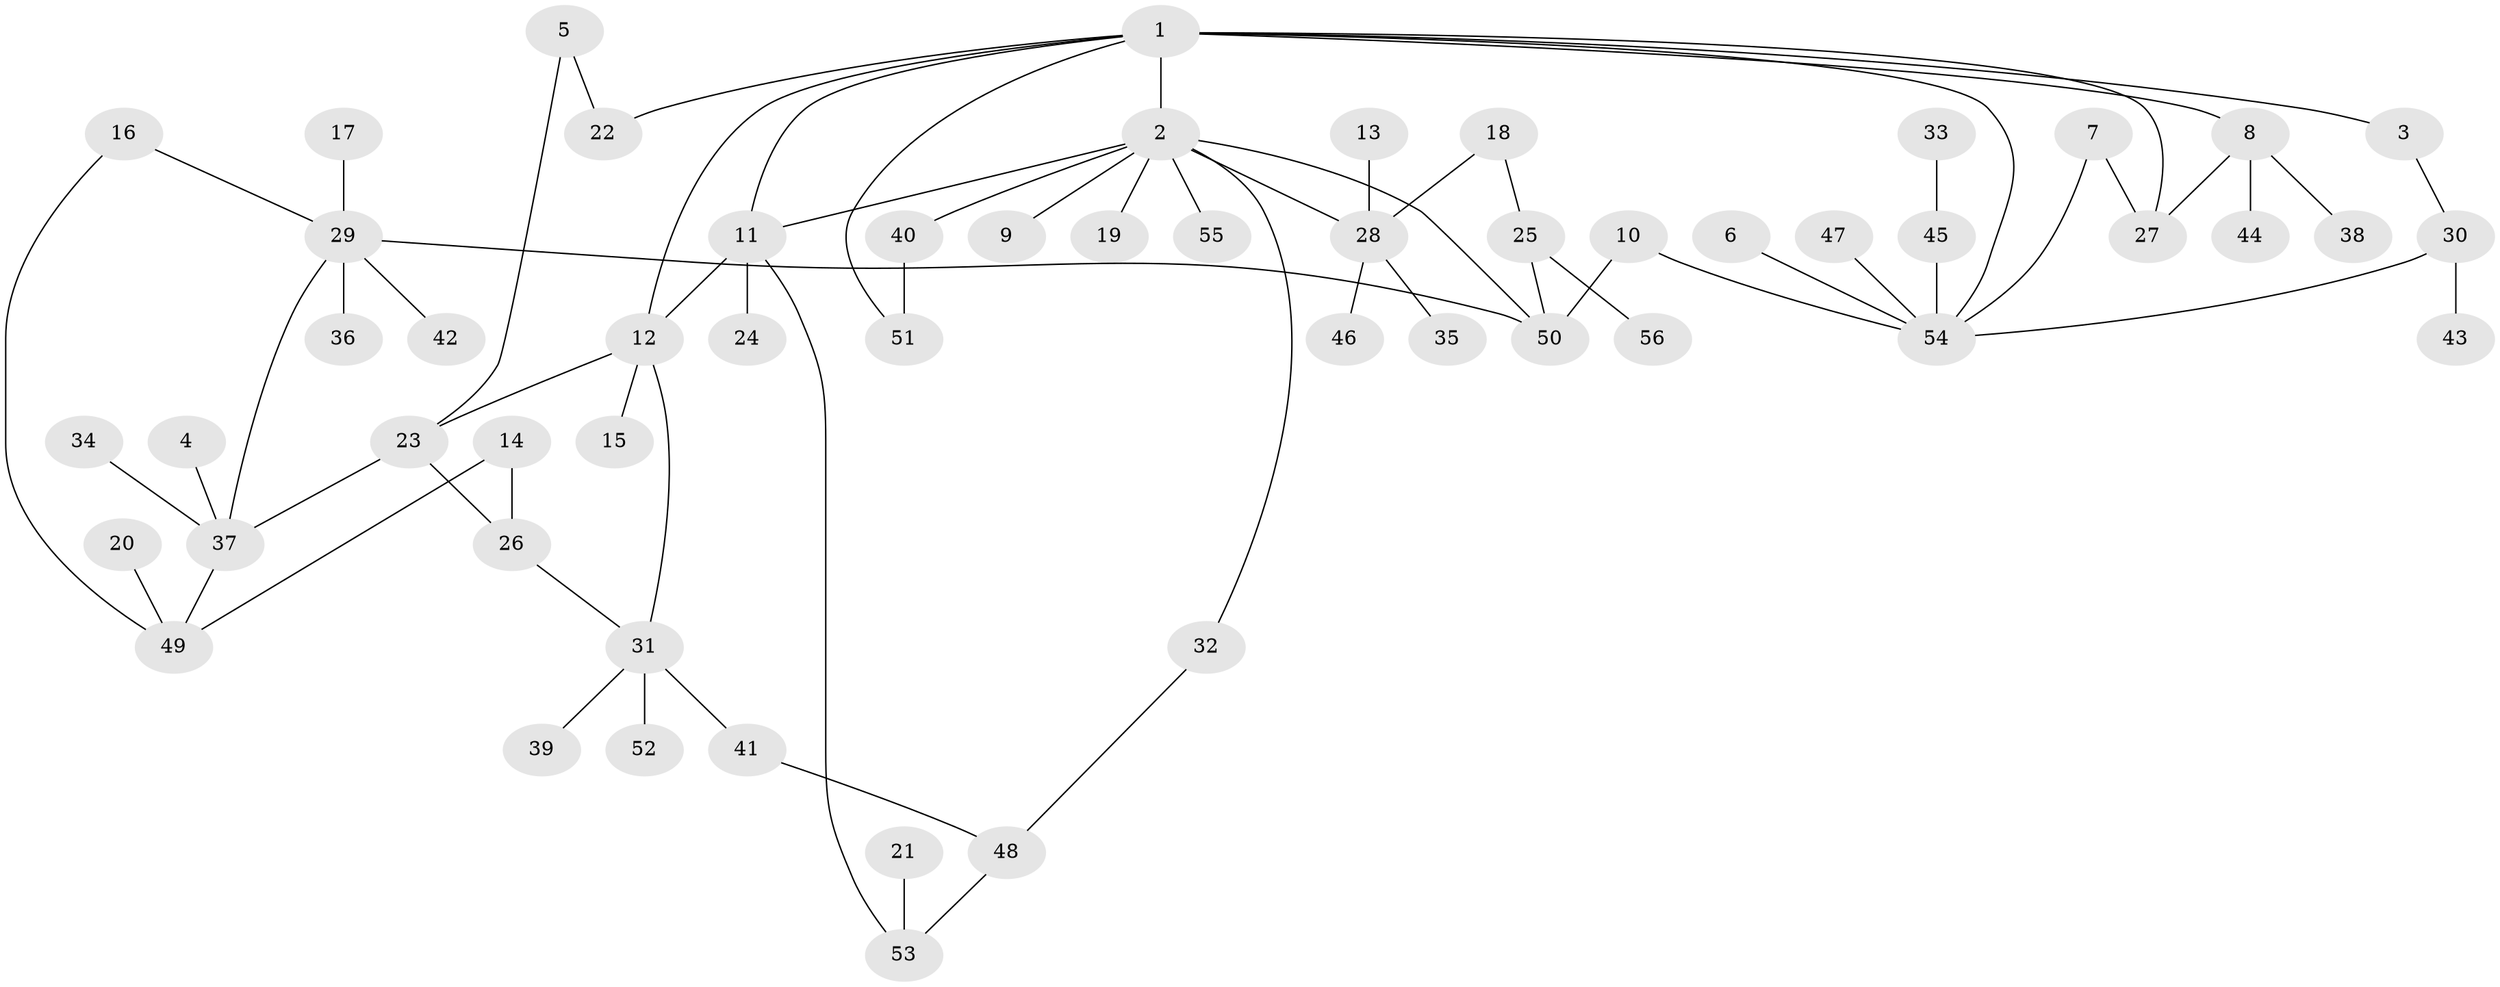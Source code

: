 // original degree distribution, {6: 0.018018018018018018, 4: 0.08108108108108109, 5: 0.05405405405405406, 2: 0.35135135135135137, 8: 0.009009009009009009, 1: 0.36036036036036034, 7: 0.009009009009009009, 3: 0.11711711711711711}
// Generated by graph-tools (version 1.1) at 2025/49/03/09/25 03:49:15]
// undirected, 56 vertices, 70 edges
graph export_dot {
graph [start="1"]
  node [color=gray90,style=filled];
  1;
  2;
  3;
  4;
  5;
  6;
  7;
  8;
  9;
  10;
  11;
  12;
  13;
  14;
  15;
  16;
  17;
  18;
  19;
  20;
  21;
  22;
  23;
  24;
  25;
  26;
  27;
  28;
  29;
  30;
  31;
  32;
  33;
  34;
  35;
  36;
  37;
  38;
  39;
  40;
  41;
  42;
  43;
  44;
  45;
  46;
  47;
  48;
  49;
  50;
  51;
  52;
  53;
  54;
  55;
  56;
  1 -- 2 [weight=1.0];
  1 -- 3 [weight=1.0];
  1 -- 8 [weight=1.0];
  1 -- 11 [weight=1.0];
  1 -- 12 [weight=1.0];
  1 -- 22 [weight=1.0];
  1 -- 27 [weight=1.0];
  1 -- 51 [weight=1.0];
  1 -- 54 [weight=1.0];
  2 -- 9 [weight=1.0];
  2 -- 11 [weight=1.0];
  2 -- 19 [weight=1.0];
  2 -- 28 [weight=1.0];
  2 -- 32 [weight=1.0];
  2 -- 40 [weight=1.0];
  2 -- 50 [weight=1.0];
  2 -- 55 [weight=1.0];
  3 -- 30 [weight=1.0];
  4 -- 37 [weight=1.0];
  5 -- 22 [weight=1.0];
  5 -- 23 [weight=1.0];
  6 -- 54 [weight=1.0];
  7 -- 27 [weight=1.0];
  7 -- 54 [weight=1.0];
  8 -- 27 [weight=1.0];
  8 -- 38 [weight=1.0];
  8 -- 44 [weight=1.0];
  10 -- 50 [weight=1.0];
  10 -- 54 [weight=1.0];
  11 -- 12 [weight=1.0];
  11 -- 24 [weight=1.0];
  11 -- 53 [weight=1.0];
  12 -- 15 [weight=1.0];
  12 -- 23 [weight=1.0];
  12 -- 31 [weight=1.0];
  13 -- 28 [weight=1.0];
  14 -- 26 [weight=1.0];
  14 -- 49 [weight=1.0];
  16 -- 29 [weight=1.0];
  16 -- 49 [weight=1.0];
  17 -- 29 [weight=1.0];
  18 -- 25 [weight=1.0];
  18 -- 28 [weight=1.0];
  20 -- 49 [weight=1.0];
  21 -- 53 [weight=1.0];
  23 -- 26 [weight=1.0];
  23 -- 37 [weight=1.0];
  25 -- 50 [weight=1.0];
  25 -- 56 [weight=1.0];
  26 -- 31 [weight=1.0];
  28 -- 35 [weight=1.0];
  28 -- 46 [weight=1.0];
  29 -- 36 [weight=1.0];
  29 -- 37 [weight=1.0];
  29 -- 42 [weight=1.0];
  29 -- 50 [weight=1.0];
  30 -- 43 [weight=1.0];
  30 -- 54 [weight=1.0];
  31 -- 39 [weight=1.0];
  31 -- 41 [weight=1.0];
  31 -- 52 [weight=1.0];
  32 -- 48 [weight=1.0];
  33 -- 45 [weight=1.0];
  34 -- 37 [weight=1.0];
  37 -- 49 [weight=1.0];
  40 -- 51 [weight=1.0];
  41 -- 48 [weight=1.0];
  45 -- 54 [weight=1.0];
  47 -- 54 [weight=1.0];
  48 -- 53 [weight=1.0];
}
